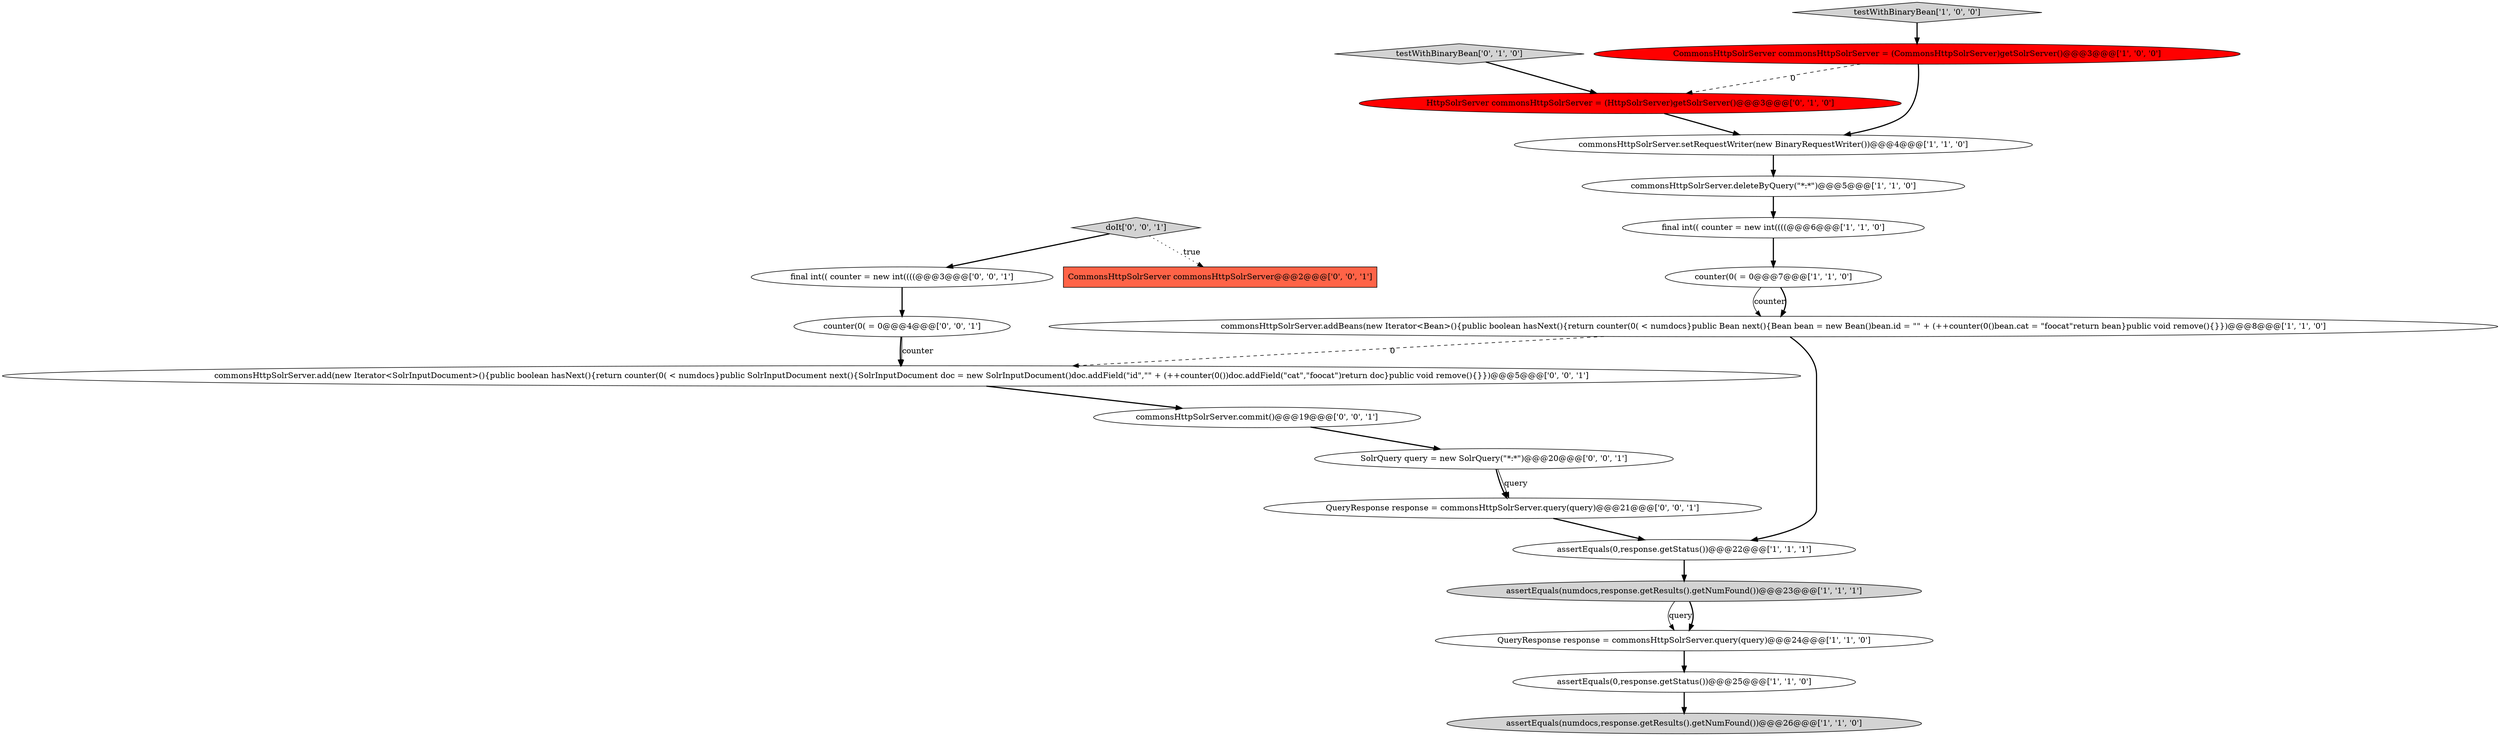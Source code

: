 digraph {
2 [style = filled, label = "assertEquals(0,response.getStatus())@@@22@@@['1', '1', '1']", fillcolor = white, shape = ellipse image = "AAA0AAABBB1BBB"];
5 [style = filled, label = "commonsHttpSolrServer.addBeans(new Iterator<Bean>(){public boolean hasNext(){return counter(0( < numdocs}public Bean next(){Bean bean = new Bean()bean.id = \"\" + (++counter(0()bean.cat = \"foocat\"return bean}public void remove(){}})@@@8@@@['1', '1', '0']", fillcolor = white, shape = ellipse image = "AAA0AAABBB1BBB"];
6 [style = filled, label = "assertEquals(0,response.getStatus())@@@25@@@['1', '1', '0']", fillcolor = white, shape = ellipse image = "AAA0AAABBB1BBB"];
21 [style = filled, label = "commonsHttpSolrServer.commit()@@@19@@@['0', '0', '1']", fillcolor = white, shape = ellipse image = "AAA0AAABBB3BBB"];
8 [style = filled, label = "assertEquals(numdocs,response.getResults().getNumFound())@@@26@@@['1', '1', '0']", fillcolor = lightgray, shape = ellipse image = "AAA0AAABBB1BBB"];
0 [style = filled, label = "testWithBinaryBean['1', '0', '0']", fillcolor = lightgray, shape = diamond image = "AAA0AAABBB1BBB"];
11 [style = filled, label = "counter(0( = 0@@@7@@@['1', '1', '0']", fillcolor = white, shape = ellipse image = "AAA0AAABBB1BBB"];
17 [style = filled, label = "SolrQuery query = new SolrQuery(\"*:*\")@@@20@@@['0', '0', '1']", fillcolor = white, shape = ellipse image = "AAA0AAABBB3BBB"];
3 [style = filled, label = "assertEquals(numdocs,response.getResults().getNumFound())@@@23@@@['1', '1', '1']", fillcolor = lightgray, shape = ellipse image = "AAA0AAABBB1BBB"];
14 [style = filled, label = "final int(( counter = new int((((@@@3@@@['0', '0', '1']", fillcolor = white, shape = ellipse image = "AAA0AAABBB3BBB"];
1 [style = filled, label = "commonsHttpSolrServer.setRequestWriter(new BinaryRequestWriter())@@@4@@@['1', '1', '0']", fillcolor = white, shape = ellipse image = "AAA0AAABBB1BBB"];
13 [style = filled, label = "HttpSolrServer commonsHttpSolrServer = (HttpSolrServer)getSolrServer()@@@3@@@['0', '1', '0']", fillcolor = red, shape = ellipse image = "AAA1AAABBB2BBB"];
12 [style = filled, label = "testWithBinaryBean['0', '1', '0']", fillcolor = lightgray, shape = diamond image = "AAA0AAABBB2BBB"];
19 [style = filled, label = "counter(0( = 0@@@4@@@['0', '0', '1']", fillcolor = white, shape = ellipse image = "AAA0AAABBB3BBB"];
20 [style = filled, label = "commonsHttpSolrServer.add(new Iterator<SolrInputDocument>(){public boolean hasNext(){return counter(0( < numdocs}public SolrInputDocument next(){SolrInputDocument doc = new SolrInputDocument()doc.addField(\"id\",\"\" + (++counter(0())doc.addField(\"cat\",\"foocat\")return doc}public void remove(){}})@@@5@@@['0', '0', '1']", fillcolor = white, shape = ellipse image = "AAA0AAABBB3BBB"];
4 [style = filled, label = "commonsHttpSolrServer.deleteByQuery(\"*:*\")@@@5@@@['1', '1', '0']", fillcolor = white, shape = ellipse image = "AAA0AAABBB1BBB"];
15 [style = filled, label = "QueryResponse response = commonsHttpSolrServer.query(query)@@@21@@@['0', '0', '1']", fillcolor = white, shape = ellipse image = "AAA0AAABBB3BBB"];
9 [style = filled, label = "CommonsHttpSolrServer commonsHttpSolrServer = (CommonsHttpSolrServer)getSolrServer()@@@3@@@['1', '0', '0']", fillcolor = red, shape = ellipse image = "AAA1AAABBB1BBB"];
18 [style = filled, label = "doIt['0', '0', '1']", fillcolor = lightgray, shape = diamond image = "AAA0AAABBB3BBB"];
16 [style = filled, label = "CommonsHttpSolrServer commonsHttpSolrServer@@@2@@@['0', '0', '1']", fillcolor = tomato, shape = box image = "AAA0AAABBB3BBB"];
7 [style = filled, label = "final int(( counter = new int((((@@@6@@@['1', '1', '0']", fillcolor = white, shape = ellipse image = "AAA0AAABBB1BBB"];
10 [style = filled, label = "QueryResponse response = commonsHttpSolrServer.query(query)@@@24@@@['1', '1', '0']", fillcolor = white, shape = ellipse image = "AAA0AAABBB1BBB"];
1->4 [style = bold, label=""];
0->9 [style = bold, label=""];
15->2 [style = bold, label=""];
7->11 [style = bold, label=""];
18->16 [style = dotted, label="true"];
19->20 [style = bold, label=""];
2->3 [style = bold, label=""];
3->10 [style = solid, label="query"];
19->20 [style = solid, label="counter"];
14->19 [style = bold, label=""];
10->6 [style = bold, label=""];
13->1 [style = bold, label=""];
4->7 [style = bold, label=""];
5->20 [style = dashed, label="0"];
20->21 [style = bold, label=""];
11->5 [style = solid, label="counter"];
3->10 [style = bold, label=""];
12->13 [style = bold, label=""];
11->5 [style = bold, label=""];
5->2 [style = bold, label=""];
6->8 [style = bold, label=""];
9->13 [style = dashed, label="0"];
17->15 [style = bold, label=""];
17->15 [style = solid, label="query"];
9->1 [style = bold, label=""];
21->17 [style = bold, label=""];
18->14 [style = bold, label=""];
}
